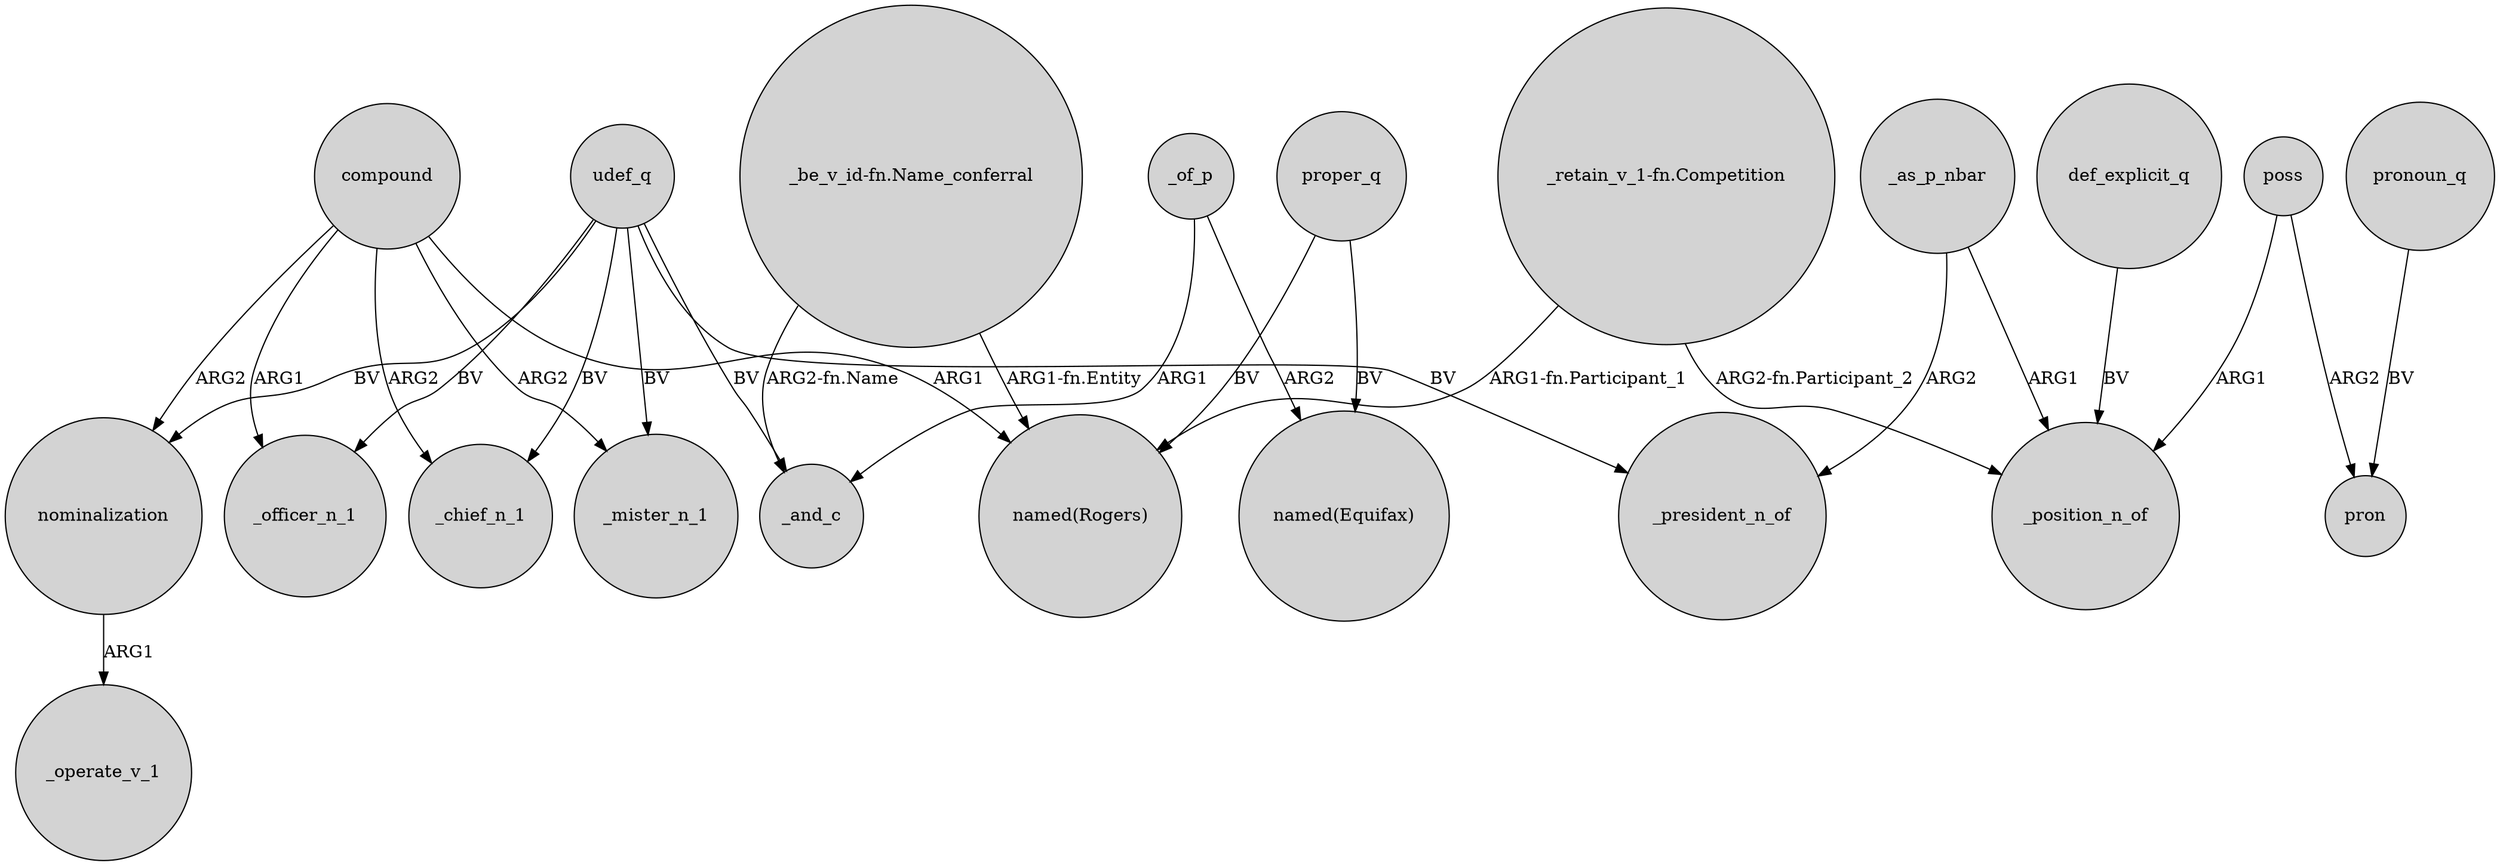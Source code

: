 digraph {
	node [shape=circle style=filled]
	compound -> "named(Rogers)" [label=ARG1]
	"_be_v_id-fn.Name_conferral" -> "named(Rogers)" [label="ARG1-fn.Entity"]
	compound -> _mister_n_1 [label=ARG2]
	compound -> _chief_n_1 [label=ARG2]
	_as_p_nbar -> _position_n_of [label=ARG1]
	udef_q -> _chief_n_1 [label=BV]
	udef_q -> nominalization [label=BV]
	nominalization -> _operate_v_1 [label=ARG1]
	proper_q -> "named(Equifax)" [label=BV]
	udef_q -> _and_c [label=BV]
	udef_q -> _mister_n_1 [label=BV]
	"_retain_v_1-fn.Competition" -> "named(Rogers)" [label="ARG1-fn.Participant_1"]
	def_explicit_q -> _position_n_of [label=BV]
	_of_p -> _and_c [label=ARG1]
	compound -> nominalization [label=ARG2]
	pronoun_q -> pron [label=BV]
	poss -> pron [label=ARG2]
	poss -> _position_n_of [label=ARG1]
	udef_q -> _officer_n_1 [label=BV]
	compound -> _officer_n_1 [label=ARG1]
	_of_p -> "named(Equifax)" [label=ARG2]
	"_retain_v_1-fn.Competition" -> _position_n_of [label="ARG2-fn.Participant_2"]
	udef_q -> _president_n_of [label=BV]
	proper_q -> "named(Rogers)" [label=BV]
	"_be_v_id-fn.Name_conferral" -> _and_c [label="ARG2-fn.Name"]
	_as_p_nbar -> _president_n_of [label=ARG2]
}
